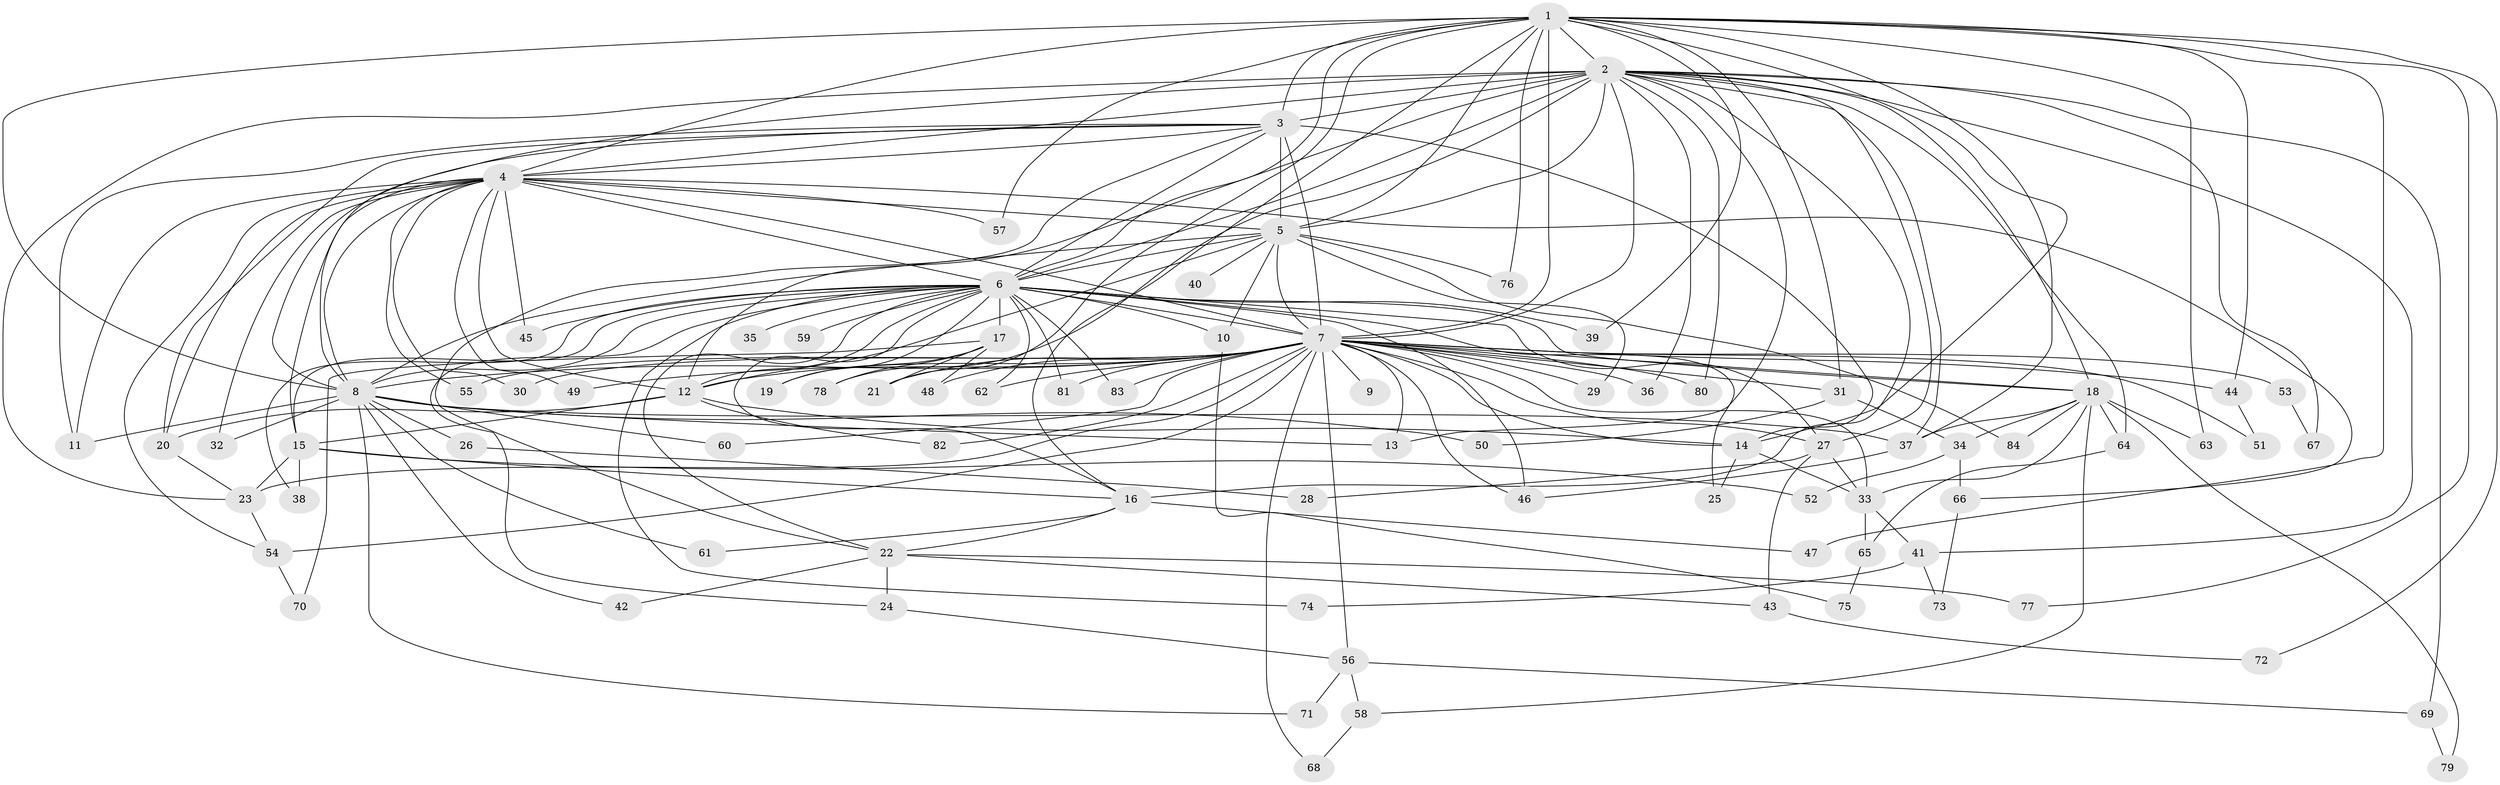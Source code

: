 // original degree distribution, {28: 0.0072992700729927005, 14: 0.014598540145985401, 33: 0.0072992700729927005, 24: 0.014598540145985401, 22: 0.0072992700729927005, 18: 0.0072992700729927005, 37: 0.0072992700729927005, 21: 0.0072992700729927005, 2: 0.5474452554744526, 3: 0.17518248175182483, 5: 0.10218978102189781, 4: 0.072992700729927, 8: 0.0072992700729927005, 6: 0.014598540145985401, 11: 0.0072992700729927005}
// Generated by graph-tools (version 1.1) at 2025/49/03/04/25 22:49:29]
// undirected, 84 vertices, 196 edges
graph export_dot {
  node [color=gray90,style=filled];
  1;
  2;
  3;
  4;
  5;
  6;
  7;
  8;
  9;
  10;
  11;
  12;
  13;
  14;
  15;
  16;
  17;
  18;
  19;
  20;
  21;
  22;
  23;
  24;
  25;
  26;
  27;
  28;
  29;
  30;
  31;
  32;
  33;
  34;
  35;
  36;
  37;
  38;
  39;
  40;
  41;
  42;
  43;
  44;
  45;
  46;
  47;
  48;
  49;
  50;
  51;
  52;
  53;
  54;
  55;
  56;
  57;
  58;
  59;
  60;
  61;
  62;
  63;
  64;
  65;
  66;
  67;
  68;
  69;
  70;
  71;
  72;
  73;
  74;
  75;
  76;
  77;
  78;
  79;
  80;
  81;
  82;
  83;
  84;
  1 -- 2 [weight=2.0];
  1 -- 3 [weight=2.0];
  1 -- 4 [weight=2.0];
  1 -- 5 [weight=1.0];
  1 -- 6 [weight=1.0];
  1 -- 7 [weight=3.0];
  1 -- 8 [weight=1.0];
  1 -- 14 [weight=3.0];
  1 -- 16 [weight=1.0];
  1 -- 21 [weight=1.0];
  1 -- 31 [weight=1.0];
  1 -- 37 [weight=1.0];
  1 -- 39 [weight=1.0];
  1 -- 44 [weight=1.0];
  1 -- 47 [weight=1.0];
  1 -- 57 [weight=1.0];
  1 -- 63 [weight=1.0];
  1 -- 72 [weight=1.0];
  1 -- 76 [weight=1.0];
  1 -- 77 [weight=1.0];
  2 -- 3 [weight=2.0];
  2 -- 4 [weight=4.0];
  2 -- 5 [weight=2.0];
  2 -- 6 [weight=2.0];
  2 -- 7 [weight=4.0];
  2 -- 8 [weight=2.0];
  2 -- 12 [weight=1.0];
  2 -- 13 [weight=1.0];
  2 -- 16 [weight=1.0];
  2 -- 18 [weight=1.0];
  2 -- 23 [weight=1.0];
  2 -- 27 [weight=1.0];
  2 -- 36 [weight=1.0];
  2 -- 37 [weight=1.0];
  2 -- 41 [weight=1.0];
  2 -- 64 [weight=1.0];
  2 -- 67 [weight=1.0];
  2 -- 69 [weight=1.0];
  2 -- 78 [weight=1.0];
  2 -- 80 [weight=1.0];
  3 -- 4 [weight=3.0];
  3 -- 5 [weight=2.0];
  3 -- 6 [weight=1.0];
  3 -- 7 [weight=17.0];
  3 -- 8 [weight=1.0];
  3 -- 11 [weight=1.0];
  3 -- 14 [weight=1.0];
  3 -- 20 [weight=1.0];
  3 -- 22 [weight=1.0];
  4 -- 5 [weight=2.0];
  4 -- 6 [weight=3.0];
  4 -- 7 [weight=2.0];
  4 -- 8 [weight=2.0];
  4 -- 11 [weight=1.0];
  4 -- 12 [weight=2.0];
  4 -- 15 [weight=2.0];
  4 -- 20 [weight=1.0];
  4 -- 30 [weight=1.0];
  4 -- 32 [weight=3.0];
  4 -- 45 [weight=1.0];
  4 -- 49 [weight=1.0];
  4 -- 54 [weight=1.0];
  4 -- 55 [weight=1.0];
  4 -- 57 [weight=1.0];
  4 -- 66 [weight=1.0];
  5 -- 6 [weight=1.0];
  5 -- 7 [weight=2.0];
  5 -- 8 [weight=2.0];
  5 -- 10 [weight=1.0];
  5 -- 12 [weight=1.0];
  5 -- 29 [weight=1.0];
  5 -- 40 [weight=1.0];
  5 -- 76 [weight=1.0];
  5 -- 84 [weight=1.0];
  6 -- 7 [weight=1.0];
  6 -- 8 [weight=2.0];
  6 -- 10 [weight=1.0];
  6 -- 12 [weight=1.0];
  6 -- 15 [weight=1.0];
  6 -- 16 [weight=1.0];
  6 -- 17 [weight=2.0];
  6 -- 18 [weight=1.0];
  6 -- 19 [weight=1.0];
  6 -- 22 [weight=1.0];
  6 -- 24 [weight=1.0];
  6 -- 25 [weight=1.0];
  6 -- 27 [weight=1.0];
  6 -- 35 [weight=1.0];
  6 -- 38 [weight=1.0];
  6 -- 39 [weight=1.0];
  6 -- 45 [weight=1.0];
  6 -- 46 [weight=1.0];
  6 -- 59 [weight=1.0];
  6 -- 62 [weight=1.0];
  6 -- 74 [weight=1.0];
  6 -- 81 [weight=1.0];
  6 -- 83 [weight=1.0];
  7 -- 8 [weight=1.0];
  7 -- 9 [weight=1.0];
  7 -- 12 [weight=2.0];
  7 -- 13 [weight=1.0];
  7 -- 14 [weight=1.0];
  7 -- 18 [weight=1.0];
  7 -- 21 [weight=1.0];
  7 -- 23 [weight=2.0];
  7 -- 27 [weight=1.0];
  7 -- 29 [weight=1.0];
  7 -- 30 [weight=1.0];
  7 -- 31 [weight=1.0];
  7 -- 33 [weight=1.0];
  7 -- 36 [weight=1.0];
  7 -- 44 [weight=1.0];
  7 -- 46 [weight=1.0];
  7 -- 48 [weight=1.0];
  7 -- 49 [weight=1.0];
  7 -- 51 [weight=1.0];
  7 -- 53 [weight=2.0];
  7 -- 54 [weight=1.0];
  7 -- 55 [weight=1.0];
  7 -- 56 [weight=1.0];
  7 -- 60 [weight=1.0];
  7 -- 62 [weight=1.0];
  7 -- 68 [weight=1.0];
  7 -- 80 [weight=1.0];
  7 -- 81 [weight=1.0];
  7 -- 82 [weight=1.0];
  7 -- 83 [weight=1.0];
  8 -- 11 [weight=1.0];
  8 -- 13 [weight=2.0];
  8 -- 26 [weight=1.0];
  8 -- 32 [weight=1.0];
  8 -- 37 [weight=1.0];
  8 -- 42 [weight=1.0];
  8 -- 50 [weight=1.0];
  8 -- 60 [weight=1.0];
  8 -- 61 [weight=1.0];
  8 -- 71 [weight=1.0];
  10 -- 75 [weight=1.0];
  12 -- 14 [weight=1.0];
  12 -- 15 [weight=3.0];
  12 -- 20 [weight=3.0];
  12 -- 82 [weight=1.0];
  14 -- 25 [weight=1.0];
  14 -- 33 [weight=1.0];
  15 -- 16 [weight=1.0];
  15 -- 23 [weight=1.0];
  15 -- 38 [weight=1.0];
  15 -- 52 [weight=1.0];
  16 -- 22 [weight=1.0];
  16 -- 47 [weight=1.0];
  16 -- 61 [weight=1.0];
  17 -- 19 [weight=1.0];
  17 -- 21 [weight=1.0];
  17 -- 48 [weight=1.0];
  17 -- 70 [weight=1.0];
  17 -- 78 [weight=1.0];
  18 -- 33 [weight=1.0];
  18 -- 34 [weight=1.0];
  18 -- 37 [weight=1.0];
  18 -- 58 [weight=1.0];
  18 -- 63 [weight=1.0];
  18 -- 64 [weight=1.0];
  18 -- 79 [weight=1.0];
  18 -- 84 [weight=1.0];
  20 -- 23 [weight=1.0];
  22 -- 24 [weight=1.0];
  22 -- 42 [weight=1.0];
  22 -- 43 [weight=1.0];
  22 -- 77 [weight=1.0];
  23 -- 54 [weight=1.0];
  24 -- 56 [weight=1.0];
  26 -- 28 [weight=1.0];
  27 -- 28 [weight=1.0];
  27 -- 33 [weight=1.0];
  27 -- 43 [weight=1.0];
  31 -- 34 [weight=1.0];
  31 -- 50 [weight=1.0];
  33 -- 41 [weight=1.0];
  33 -- 65 [weight=1.0];
  34 -- 52 [weight=1.0];
  34 -- 66 [weight=1.0];
  37 -- 46 [weight=1.0];
  41 -- 73 [weight=1.0];
  41 -- 74 [weight=1.0];
  43 -- 72 [weight=1.0];
  44 -- 51 [weight=1.0];
  53 -- 67 [weight=1.0];
  54 -- 70 [weight=1.0];
  56 -- 58 [weight=1.0];
  56 -- 69 [weight=1.0];
  56 -- 71 [weight=1.0];
  58 -- 68 [weight=1.0];
  64 -- 65 [weight=1.0];
  65 -- 75 [weight=1.0];
  66 -- 73 [weight=1.0];
  69 -- 79 [weight=1.0];
}
